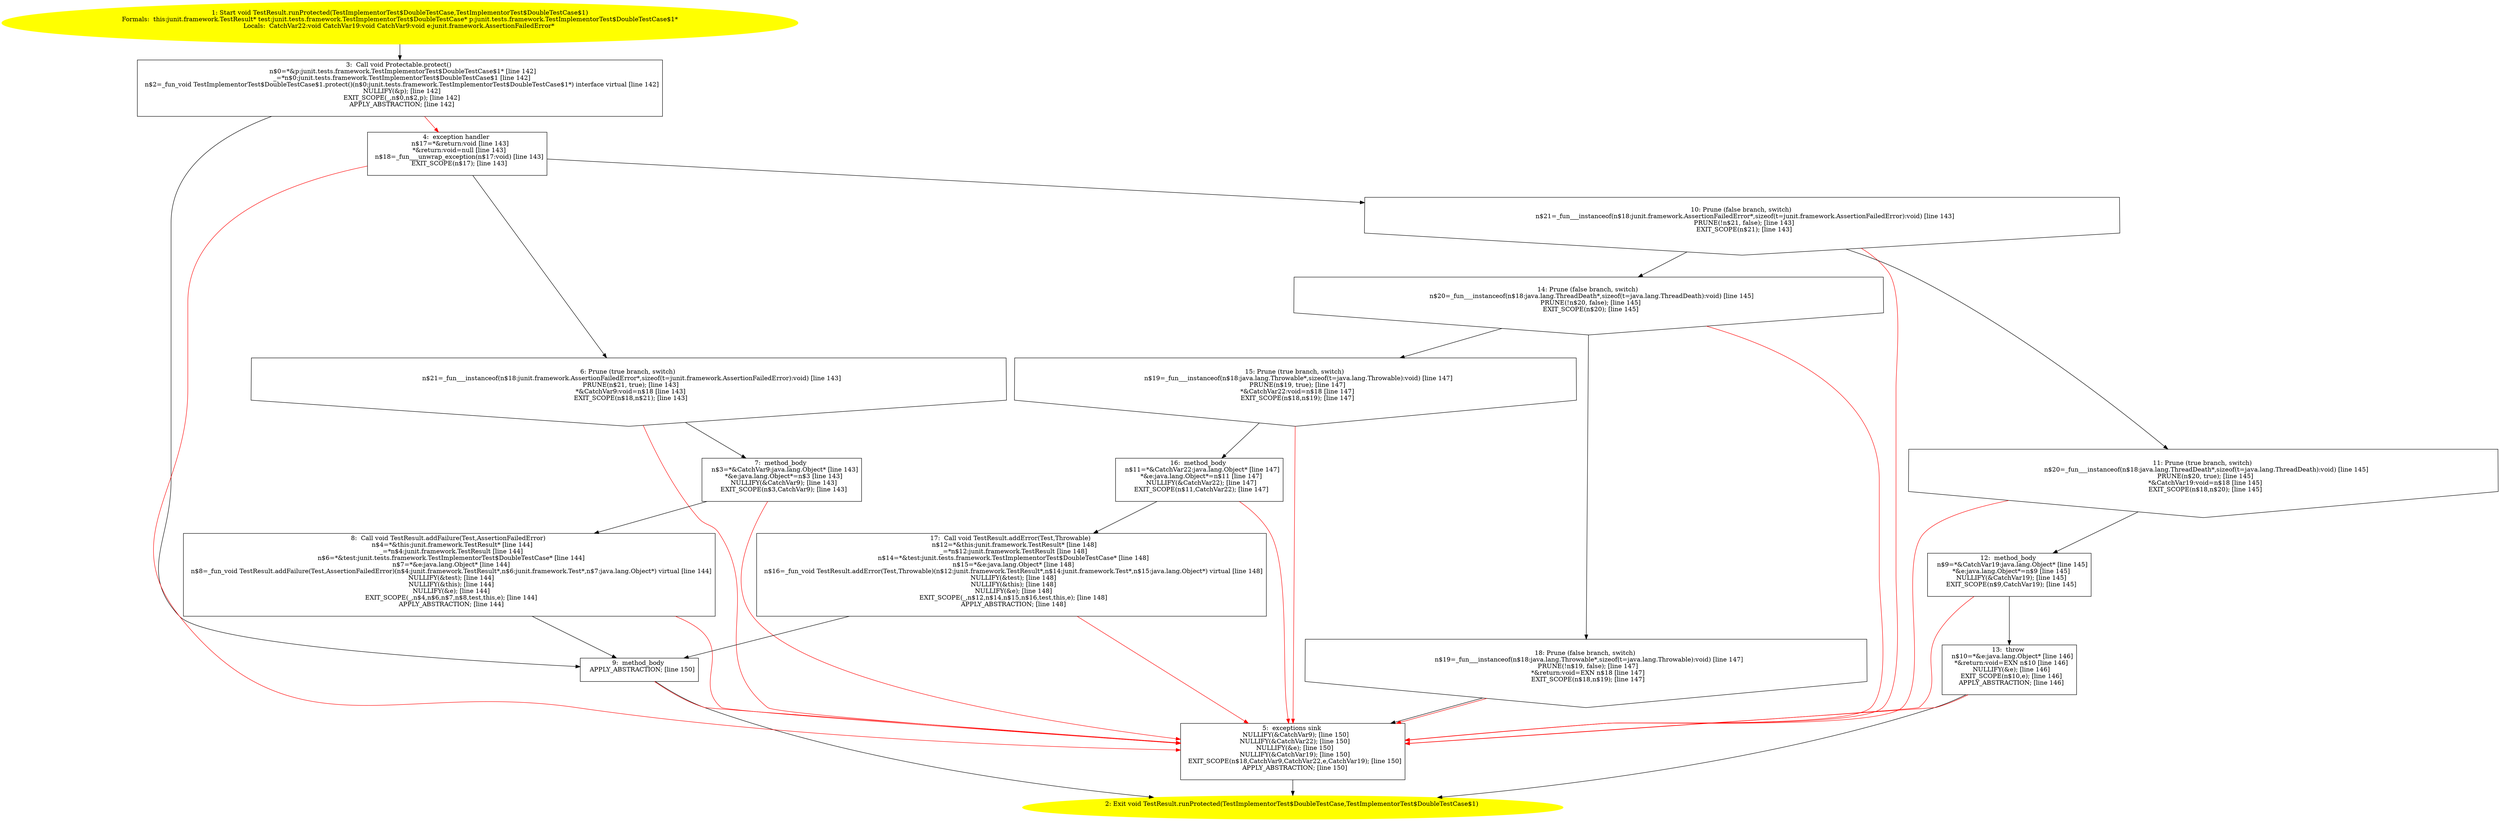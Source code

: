 /* @generated */
digraph cfg {
"junit.framework.TestResult.runProtected(junit.tests.framework.TestImplementorTest$DoubleTestCase,jun.7b43781193223376f01207e4a99a38e0_1" [label="1: Start void TestResult.runProtected(TestImplementorTest$DoubleTestCase,TestImplementorTest$DoubleTestCase$1)\nFormals:  this:junit.framework.TestResult* test:junit.tests.framework.TestImplementorTest$DoubleTestCase* p:junit.tests.framework.TestImplementorTest$DoubleTestCase$1*\nLocals:  CatchVar22:void CatchVar19:void CatchVar9:void e:junit.framework.AssertionFailedError* \n  " color=yellow style=filled]
	

	 "junit.framework.TestResult.runProtected(junit.tests.framework.TestImplementorTest$DoubleTestCase,jun.7b43781193223376f01207e4a99a38e0_1" -> "junit.framework.TestResult.runProtected(junit.tests.framework.TestImplementorTest$DoubleTestCase,jun.7b43781193223376f01207e4a99a38e0_3" ;
"junit.framework.TestResult.runProtected(junit.tests.framework.TestImplementorTest$DoubleTestCase,jun.7b43781193223376f01207e4a99a38e0_2" [label="2: Exit void TestResult.runProtected(TestImplementorTest$DoubleTestCase,TestImplementorTest$DoubleTestCase$1) \n  " color=yellow style=filled]
	

"junit.framework.TestResult.runProtected(junit.tests.framework.TestImplementorTest$DoubleTestCase,jun.7b43781193223376f01207e4a99a38e0_3" [label="3:  Call void Protectable.protect() \n   n$0=*&p:junit.tests.framework.TestImplementorTest$DoubleTestCase$1* [line 142]\n  _=*n$0:junit.tests.framework.TestImplementorTest$DoubleTestCase$1 [line 142]\n  n$2=_fun_void TestImplementorTest$DoubleTestCase$1.protect()(n$0:junit.tests.framework.TestImplementorTest$DoubleTestCase$1*) interface virtual [line 142]\n  NULLIFY(&p); [line 142]\n  EXIT_SCOPE(_,n$0,n$2,p); [line 142]\n  APPLY_ABSTRACTION; [line 142]\n " shape="box"]
	

	 "junit.framework.TestResult.runProtected(junit.tests.framework.TestImplementorTest$DoubleTestCase,jun.7b43781193223376f01207e4a99a38e0_3" -> "junit.framework.TestResult.runProtected(junit.tests.framework.TestImplementorTest$DoubleTestCase,jun.7b43781193223376f01207e4a99a38e0_9" ;
	 "junit.framework.TestResult.runProtected(junit.tests.framework.TestImplementorTest$DoubleTestCase,jun.7b43781193223376f01207e4a99a38e0_3" -> "junit.framework.TestResult.runProtected(junit.tests.framework.TestImplementorTest$DoubleTestCase,jun.7b43781193223376f01207e4a99a38e0_4" [color="red" ];
"junit.framework.TestResult.runProtected(junit.tests.framework.TestImplementorTest$DoubleTestCase,jun.7b43781193223376f01207e4a99a38e0_4" [label="4:  exception handler \n   n$17=*&return:void [line 143]\n  *&return:void=null [line 143]\n  n$18=_fun___unwrap_exception(n$17:void) [line 143]\n  EXIT_SCOPE(n$17); [line 143]\n " shape="box"]
	

	 "junit.framework.TestResult.runProtected(junit.tests.framework.TestImplementorTest$DoubleTestCase,jun.7b43781193223376f01207e4a99a38e0_4" -> "junit.framework.TestResult.runProtected(junit.tests.framework.TestImplementorTest$DoubleTestCase,jun.7b43781193223376f01207e4a99a38e0_6" ;
	 "junit.framework.TestResult.runProtected(junit.tests.framework.TestImplementorTest$DoubleTestCase,jun.7b43781193223376f01207e4a99a38e0_4" -> "junit.framework.TestResult.runProtected(junit.tests.framework.TestImplementorTest$DoubleTestCase,jun.7b43781193223376f01207e4a99a38e0_10" ;
	 "junit.framework.TestResult.runProtected(junit.tests.framework.TestImplementorTest$DoubleTestCase,jun.7b43781193223376f01207e4a99a38e0_4" -> "junit.framework.TestResult.runProtected(junit.tests.framework.TestImplementorTest$DoubleTestCase,jun.7b43781193223376f01207e4a99a38e0_5" [color="red" ];
"junit.framework.TestResult.runProtected(junit.tests.framework.TestImplementorTest$DoubleTestCase,jun.7b43781193223376f01207e4a99a38e0_5" [label="5:  exceptions sink \n   NULLIFY(&CatchVar9); [line 150]\n  NULLIFY(&CatchVar22); [line 150]\n  NULLIFY(&e); [line 150]\n  NULLIFY(&CatchVar19); [line 150]\n  EXIT_SCOPE(n$18,CatchVar9,CatchVar22,e,CatchVar19); [line 150]\n  APPLY_ABSTRACTION; [line 150]\n " shape="box"]
	

	 "junit.framework.TestResult.runProtected(junit.tests.framework.TestImplementorTest$DoubleTestCase,jun.7b43781193223376f01207e4a99a38e0_5" -> "junit.framework.TestResult.runProtected(junit.tests.framework.TestImplementorTest$DoubleTestCase,jun.7b43781193223376f01207e4a99a38e0_2" ;
"junit.framework.TestResult.runProtected(junit.tests.framework.TestImplementorTest$DoubleTestCase,jun.7b43781193223376f01207e4a99a38e0_6" [label="6: Prune (true branch, switch) \n   n$21=_fun___instanceof(n$18:junit.framework.AssertionFailedError*,sizeof(t=junit.framework.AssertionFailedError):void) [line 143]\n  PRUNE(n$21, true); [line 143]\n  *&CatchVar9:void=n$18 [line 143]\n  EXIT_SCOPE(n$18,n$21); [line 143]\n " shape="invhouse"]
	

	 "junit.framework.TestResult.runProtected(junit.tests.framework.TestImplementorTest$DoubleTestCase,jun.7b43781193223376f01207e4a99a38e0_6" -> "junit.framework.TestResult.runProtected(junit.tests.framework.TestImplementorTest$DoubleTestCase,jun.7b43781193223376f01207e4a99a38e0_7" ;
	 "junit.framework.TestResult.runProtected(junit.tests.framework.TestImplementorTest$DoubleTestCase,jun.7b43781193223376f01207e4a99a38e0_6" -> "junit.framework.TestResult.runProtected(junit.tests.framework.TestImplementorTest$DoubleTestCase,jun.7b43781193223376f01207e4a99a38e0_5" [color="red" ];
"junit.framework.TestResult.runProtected(junit.tests.framework.TestImplementorTest$DoubleTestCase,jun.7b43781193223376f01207e4a99a38e0_7" [label="7:  method_body \n   n$3=*&CatchVar9:java.lang.Object* [line 143]\n  *&e:java.lang.Object*=n$3 [line 143]\n  NULLIFY(&CatchVar9); [line 143]\n  EXIT_SCOPE(n$3,CatchVar9); [line 143]\n " shape="box"]
	

	 "junit.framework.TestResult.runProtected(junit.tests.framework.TestImplementorTest$DoubleTestCase,jun.7b43781193223376f01207e4a99a38e0_7" -> "junit.framework.TestResult.runProtected(junit.tests.framework.TestImplementorTest$DoubleTestCase,jun.7b43781193223376f01207e4a99a38e0_8" ;
	 "junit.framework.TestResult.runProtected(junit.tests.framework.TestImplementorTest$DoubleTestCase,jun.7b43781193223376f01207e4a99a38e0_7" -> "junit.framework.TestResult.runProtected(junit.tests.framework.TestImplementorTest$DoubleTestCase,jun.7b43781193223376f01207e4a99a38e0_5" [color="red" ];
"junit.framework.TestResult.runProtected(junit.tests.framework.TestImplementorTest$DoubleTestCase,jun.7b43781193223376f01207e4a99a38e0_8" [label="8:  Call void TestResult.addFailure(Test,AssertionFailedError) \n   n$4=*&this:junit.framework.TestResult* [line 144]\n  _=*n$4:junit.framework.TestResult [line 144]\n  n$6=*&test:junit.tests.framework.TestImplementorTest$DoubleTestCase* [line 144]\n  n$7=*&e:java.lang.Object* [line 144]\n  n$8=_fun_void TestResult.addFailure(Test,AssertionFailedError)(n$4:junit.framework.TestResult*,n$6:junit.framework.Test*,n$7:java.lang.Object*) virtual [line 144]\n  NULLIFY(&test); [line 144]\n  NULLIFY(&this); [line 144]\n  NULLIFY(&e); [line 144]\n  EXIT_SCOPE(_,n$4,n$6,n$7,n$8,test,this,e); [line 144]\n  APPLY_ABSTRACTION; [line 144]\n " shape="box"]
	

	 "junit.framework.TestResult.runProtected(junit.tests.framework.TestImplementorTest$DoubleTestCase,jun.7b43781193223376f01207e4a99a38e0_8" -> "junit.framework.TestResult.runProtected(junit.tests.framework.TestImplementorTest$DoubleTestCase,jun.7b43781193223376f01207e4a99a38e0_9" ;
	 "junit.framework.TestResult.runProtected(junit.tests.framework.TestImplementorTest$DoubleTestCase,jun.7b43781193223376f01207e4a99a38e0_8" -> "junit.framework.TestResult.runProtected(junit.tests.framework.TestImplementorTest$DoubleTestCase,jun.7b43781193223376f01207e4a99a38e0_5" [color="red" ];
"junit.framework.TestResult.runProtected(junit.tests.framework.TestImplementorTest$DoubleTestCase,jun.7b43781193223376f01207e4a99a38e0_9" [label="9:  method_body \n   APPLY_ABSTRACTION; [line 150]\n " shape="box"]
	

	 "junit.framework.TestResult.runProtected(junit.tests.framework.TestImplementorTest$DoubleTestCase,jun.7b43781193223376f01207e4a99a38e0_9" -> "junit.framework.TestResult.runProtected(junit.tests.framework.TestImplementorTest$DoubleTestCase,jun.7b43781193223376f01207e4a99a38e0_2" ;
	 "junit.framework.TestResult.runProtected(junit.tests.framework.TestImplementorTest$DoubleTestCase,jun.7b43781193223376f01207e4a99a38e0_9" -> "junit.framework.TestResult.runProtected(junit.tests.framework.TestImplementorTest$DoubleTestCase,jun.7b43781193223376f01207e4a99a38e0_5" [color="red" ];
"junit.framework.TestResult.runProtected(junit.tests.framework.TestImplementorTest$DoubleTestCase,jun.7b43781193223376f01207e4a99a38e0_10" [label="10: Prune (false branch, switch) \n   n$21=_fun___instanceof(n$18:junit.framework.AssertionFailedError*,sizeof(t=junit.framework.AssertionFailedError):void) [line 143]\n  PRUNE(!n$21, false); [line 143]\n  EXIT_SCOPE(n$21); [line 143]\n " shape="invhouse"]
	

	 "junit.framework.TestResult.runProtected(junit.tests.framework.TestImplementorTest$DoubleTestCase,jun.7b43781193223376f01207e4a99a38e0_10" -> "junit.framework.TestResult.runProtected(junit.tests.framework.TestImplementorTest$DoubleTestCase,jun.7b43781193223376f01207e4a99a38e0_11" ;
	 "junit.framework.TestResult.runProtected(junit.tests.framework.TestImplementorTest$DoubleTestCase,jun.7b43781193223376f01207e4a99a38e0_10" -> "junit.framework.TestResult.runProtected(junit.tests.framework.TestImplementorTest$DoubleTestCase,jun.7b43781193223376f01207e4a99a38e0_14" ;
	 "junit.framework.TestResult.runProtected(junit.tests.framework.TestImplementorTest$DoubleTestCase,jun.7b43781193223376f01207e4a99a38e0_10" -> "junit.framework.TestResult.runProtected(junit.tests.framework.TestImplementorTest$DoubleTestCase,jun.7b43781193223376f01207e4a99a38e0_5" [color="red" ];
"junit.framework.TestResult.runProtected(junit.tests.framework.TestImplementorTest$DoubleTestCase,jun.7b43781193223376f01207e4a99a38e0_11" [label="11: Prune (true branch, switch) \n   n$20=_fun___instanceof(n$18:java.lang.ThreadDeath*,sizeof(t=java.lang.ThreadDeath):void) [line 145]\n  PRUNE(n$20, true); [line 145]\n  *&CatchVar19:void=n$18 [line 145]\n  EXIT_SCOPE(n$18,n$20); [line 145]\n " shape="invhouse"]
	

	 "junit.framework.TestResult.runProtected(junit.tests.framework.TestImplementorTest$DoubleTestCase,jun.7b43781193223376f01207e4a99a38e0_11" -> "junit.framework.TestResult.runProtected(junit.tests.framework.TestImplementorTest$DoubleTestCase,jun.7b43781193223376f01207e4a99a38e0_12" ;
	 "junit.framework.TestResult.runProtected(junit.tests.framework.TestImplementorTest$DoubleTestCase,jun.7b43781193223376f01207e4a99a38e0_11" -> "junit.framework.TestResult.runProtected(junit.tests.framework.TestImplementorTest$DoubleTestCase,jun.7b43781193223376f01207e4a99a38e0_5" [color="red" ];
"junit.framework.TestResult.runProtected(junit.tests.framework.TestImplementorTest$DoubleTestCase,jun.7b43781193223376f01207e4a99a38e0_12" [label="12:  method_body \n   n$9=*&CatchVar19:java.lang.Object* [line 145]\n  *&e:java.lang.Object*=n$9 [line 145]\n  NULLIFY(&CatchVar19); [line 145]\n  EXIT_SCOPE(n$9,CatchVar19); [line 145]\n " shape="box"]
	

	 "junit.framework.TestResult.runProtected(junit.tests.framework.TestImplementorTest$DoubleTestCase,jun.7b43781193223376f01207e4a99a38e0_12" -> "junit.framework.TestResult.runProtected(junit.tests.framework.TestImplementorTest$DoubleTestCase,jun.7b43781193223376f01207e4a99a38e0_13" ;
	 "junit.framework.TestResult.runProtected(junit.tests.framework.TestImplementorTest$DoubleTestCase,jun.7b43781193223376f01207e4a99a38e0_12" -> "junit.framework.TestResult.runProtected(junit.tests.framework.TestImplementorTest$DoubleTestCase,jun.7b43781193223376f01207e4a99a38e0_5" [color="red" ];
"junit.framework.TestResult.runProtected(junit.tests.framework.TestImplementorTest$DoubleTestCase,jun.7b43781193223376f01207e4a99a38e0_13" [label="13:  throw \n   n$10=*&e:java.lang.Object* [line 146]\n  *&return:void=EXN n$10 [line 146]\n  NULLIFY(&e); [line 146]\n  EXIT_SCOPE(n$10,e); [line 146]\n  APPLY_ABSTRACTION; [line 146]\n " shape="box"]
	

	 "junit.framework.TestResult.runProtected(junit.tests.framework.TestImplementorTest$DoubleTestCase,jun.7b43781193223376f01207e4a99a38e0_13" -> "junit.framework.TestResult.runProtected(junit.tests.framework.TestImplementorTest$DoubleTestCase,jun.7b43781193223376f01207e4a99a38e0_2" ;
	 "junit.framework.TestResult.runProtected(junit.tests.framework.TestImplementorTest$DoubleTestCase,jun.7b43781193223376f01207e4a99a38e0_13" -> "junit.framework.TestResult.runProtected(junit.tests.framework.TestImplementorTest$DoubleTestCase,jun.7b43781193223376f01207e4a99a38e0_5" [color="red" ];
"junit.framework.TestResult.runProtected(junit.tests.framework.TestImplementorTest$DoubleTestCase,jun.7b43781193223376f01207e4a99a38e0_14" [label="14: Prune (false branch, switch) \n   n$20=_fun___instanceof(n$18:java.lang.ThreadDeath*,sizeof(t=java.lang.ThreadDeath):void) [line 145]\n  PRUNE(!n$20, false); [line 145]\n  EXIT_SCOPE(n$20); [line 145]\n " shape="invhouse"]
	

	 "junit.framework.TestResult.runProtected(junit.tests.framework.TestImplementorTest$DoubleTestCase,jun.7b43781193223376f01207e4a99a38e0_14" -> "junit.framework.TestResult.runProtected(junit.tests.framework.TestImplementorTest$DoubleTestCase,jun.7b43781193223376f01207e4a99a38e0_15" ;
	 "junit.framework.TestResult.runProtected(junit.tests.framework.TestImplementorTest$DoubleTestCase,jun.7b43781193223376f01207e4a99a38e0_14" -> "junit.framework.TestResult.runProtected(junit.tests.framework.TestImplementorTest$DoubleTestCase,jun.7b43781193223376f01207e4a99a38e0_18" ;
	 "junit.framework.TestResult.runProtected(junit.tests.framework.TestImplementorTest$DoubleTestCase,jun.7b43781193223376f01207e4a99a38e0_14" -> "junit.framework.TestResult.runProtected(junit.tests.framework.TestImplementorTest$DoubleTestCase,jun.7b43781193223376f01207e4a99a38e0_5" [color="red" ];
"junit.framework.TestResult.runProtected(junit.tests.framework.TestImplementorTest$DoubleTestCase,jun.7b43781193223376f01207e4a99a38e0_15" [label="15: Prune (true branch, switch) \n   n$19=_fun___instanceof(n$18:java.lang.Throwable*,sizeof(t=java.lang.Throwable):void) [line 147]\n  PRUNE(n$19, true); [line 147]\n  *&CatchVar22:void=n$18 [line 147]\n  EXIT_SCOPE(n$18,n$19); [line 147]\n " shape="invhouse"]
	

	 "junit.framework.TestResult.runProtected(junit.tests.framework.TestImplementorTest$DoubleTestCase,jun.7b43781193223376f01207e4a99a38e0_15" -> "junit.framework.TestResult.runProtected(junit.tests.framework.TestImplementorTest$DoubleTestCase,jun.7b43781193223376f01207e4a99a38e0_16" ;
	 "junit.framework.TestResult.runProtected(junit.tests.framework.TestImplementorTest$DoubleTestCase,jun.7b43781193223376f01207e4a99a38e0_15" -> "junit.framework.TestResult.runProtected(junit.tests.framework.TestImplementorTest$DoubleTestCase,jun.7b43781193223376f01207e4a99a38e0_5" [color="red" ];
"junit.framework.TestResult.runProtected(junit.tests.framework.TestImplementorTest$DoubleTestCase,jun.7b43781193223376f01207e4a99a38e0_16" [label="16:  method_body \n   n$11=*&CatchVar22:java.lang.Object* [line 147]\n  *&e:java.lang.Object*=n$11 [line 147]\n  NULLIFY(&CatchVar22); [line 147]\n  EXIT_SCOPE(n$11,CatchVar22); [line 147]\n " shape="box"]
	

	 "junit.framework.TestResult.runProtected(junit.tests.framework.TestImplementorTest$DoubleTestCase,jun.7b43781193223376f01207e4a99a38e0_16" -> "junit.framework.TestResult.runProtected(junit.tests.framework.TestImplementorTest$DoubleTestCase,jun.7b43781193223376f01207e4a99a38e0_17" ;
	 "junit.framework.TestResult.runProtected(junit.tests.framework.TestImplementorTest$DoubleTestCase,jun.7b43781193223376f01207e4a99a38e0_16" -> "junit.framework.TestResult.runProtected(junit.tests.framework.TestImplementorTest$DoubleTestCase,jun.7b43781193223376f01207e4a99a38e0_5" [color="red" ];
"junit.framework.TestResult.runProtected(junit.tests.framework.TestImplementorTest$DoubleTestCase,jun.7b43781193223376f01207e4a99a38e0_17" [label="17:  Call void TestResult.addError(Test,Throwable) \n   n$12=*&this:junit.framework.TestResult* [line 148]\n  _=*n$12:junit.framework.TestResult [line 148]\n  n$14=*&test:junit.tests.framework.TestImplementorTest$DoubleTestCase* [line 148]\n  n$15=*&e:java.lang.Object* [line 148]\n  n$16=_fun_void TestResult.addError(Test,Throwable)(n$12:junit.framework.TestResult*,n$14:junit.framework.Test*,n$15:java.lang.Object*) virtual [line 148]\n  NULLIFY(&test); [line 148]\n  NULLIFY(&this); [line 148]\n  NULLIFY(&e); [line 148]\n  EXIT_SCOPE(_,n$12,n$14,n$15,n$16,test,this,e); [line 148]\n  APPLY_ABSTRACTION; [line 148]\n " shape="box"]
	

	 "junit.framework.TestResult.runProtected(junit.tests.framework.TestImplementorTest$DoubleTestCase,jun.7b43781193223376f01207e4a99a38e0_17" -> "junit.framework.TestResult.runProtected(junit.tests.framework.TestImplementorTest$DoubleTestCase,jun.7b43781193223376f01207e4a99a38e0_9" ;
	 "junit.framework.TestResult.runProtected(junit.tests.framework.TestImplementorTest$DoubleTestCase,jun.7b43781193223376f01207e4a99a38e0_17" -> "junit.framework.TestResult.runProtected(junit.tests.framework.TestImplementorTest$DoubleTestCase,jun.7b43781193223376f01207e4a99a38e0_5" [color="red" ];
"junit.framework.TestResult.runProtected(junit.tests.framework.TestImplementorTest$DoubleTestCase,jun.7b43781193223376f01207e4a99a38e0_18" [label="18: Prune (false branch, switch) \n   n$19=_fun___instanceof(n$18:java.lang.Throwable*,sizeof(t=java.lang.Throwable):void) [line 147]\n  PRUNE(!n$19, false); [line 147]\n  *&return:void=EXN n$18 [line 147]\n  EXIT_SCOPE(n$18,n$19); [line 147]\n " shape="invhouse"]
	

	 "junit.framework.TestResult.runProtected(junit.tests.framework.TestImplementorTest$DoubleTestCase,jun.7b43781193223376f01207e4a99a38e0_18" -> "junit.framework.TestResult.runProtected(junit.tests.framework.TestImplementorTest$DoubleTestCase,jun.7b43781193223376f01207e4a99a38e0_5" ;
	 "junit.framework.TestResult.runProtected(junit.tests.framework.TestImplementorTest$DoubleTestCase,jun.7b43781193223376f01207e4a99a38e0_18" -> "junit.framework.TestResult.runProtected(junit.tests.framework.TestImplementorTest$DoubleTestCase,jun.7b43781193223376f01207e4a99a38e0_5" [color="red" ];
}
